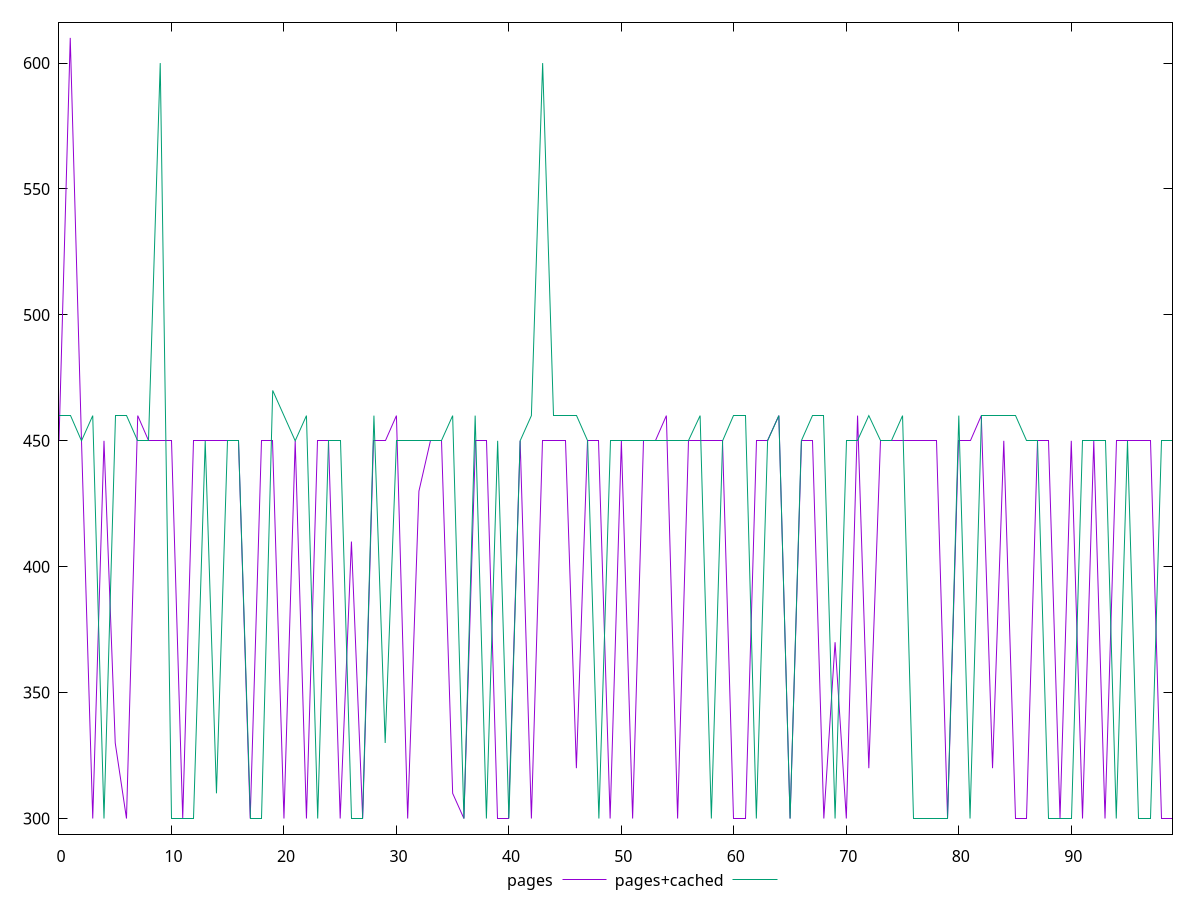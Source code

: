 reset

$pages <<EOF
0 450
1 610
2 450
3 300
4 450
5 330
6 300
7 460
8 450
9 450
10 450
11 300
12 450
13 450
14 450
15 450
16 450
17 300
18 450
19 450
20 300
21 450
22 300
23 450
24 450
25 300
26 410
27 300
28 450
29 450
30 460
31 300
32 430
33 450
34 450
35 310
36 300
37 450
38 450
39 300
40 300
41 450
42 300
43 450
44 450
45 450
46 320
47 450
48 450
49 300
50 450
51 300
52 450
53 450
54 460
55 300
56 450
57 450
58 450
59 450
60 300
61 300
62 450
63 450
64 460
65 300
66 450
67 450
68 300
69 370
70 300
71 460
72 320
73 450
74 450
75 450
76 450
77 450
78 450
79 300
80 450
81 450
82 460
83 320
84 450
85 300
86 300
87 450
88 450
89 300
90 450
91 300
92 450
93 300
94 450
95 450
96 450
97 450
98 300
99 300
EOF

$pagesCached <<EOF
0 460
1 460
2 450
3 460
4 300
5 460
6 460
7 450
8 450
9 600
10 300
11 300
12 300
13 450
14 310
15 450
16 450
17 300
18 300
19 470
20 460
21 450
22 460
23 300
24 450
25 450
26 300
27 300
28 460
29 330
30 450
31 450
32 450
33 450
34 450
35 460
36 300
37 460
38 300
39 450
40 300
41 450
42 460
43 600
44 460
45 460
46 460
47 450
48 300
49 450
50 450
51 450
52 450
53 450
54 450
55 450
56 450
57 460
58 300
59 450
60 460
61 460
62 300
63 450
64 460
65 300
66 450
67 460
68 460
69 300
70 450
71 450
72 460
73 450
74 450
75 460
76 300
77 300
78 300
79 300
80 460
81 300
82 460
83 460
84 460
85 460
86 450
87 450
88 300
89 300
90 300
91 450
92 450
93 450
94 300
95 450
96 300
97 300
98 450
99 450
EOF

set key outside below
set xrange [0:99]
set yrange [293.8:616.2]
set trange [293.8:616.2]
set terminal svg size 640, 520 enhanced background rgb 'white'
set output "report_00026_2021-02-22T21:38:55.199Z/uses-webp-images/comparison/line/0_vs_1.svg"

plot $pages title "pages" with line, \
     $pagesCached title "pages+cached" with line

reset
